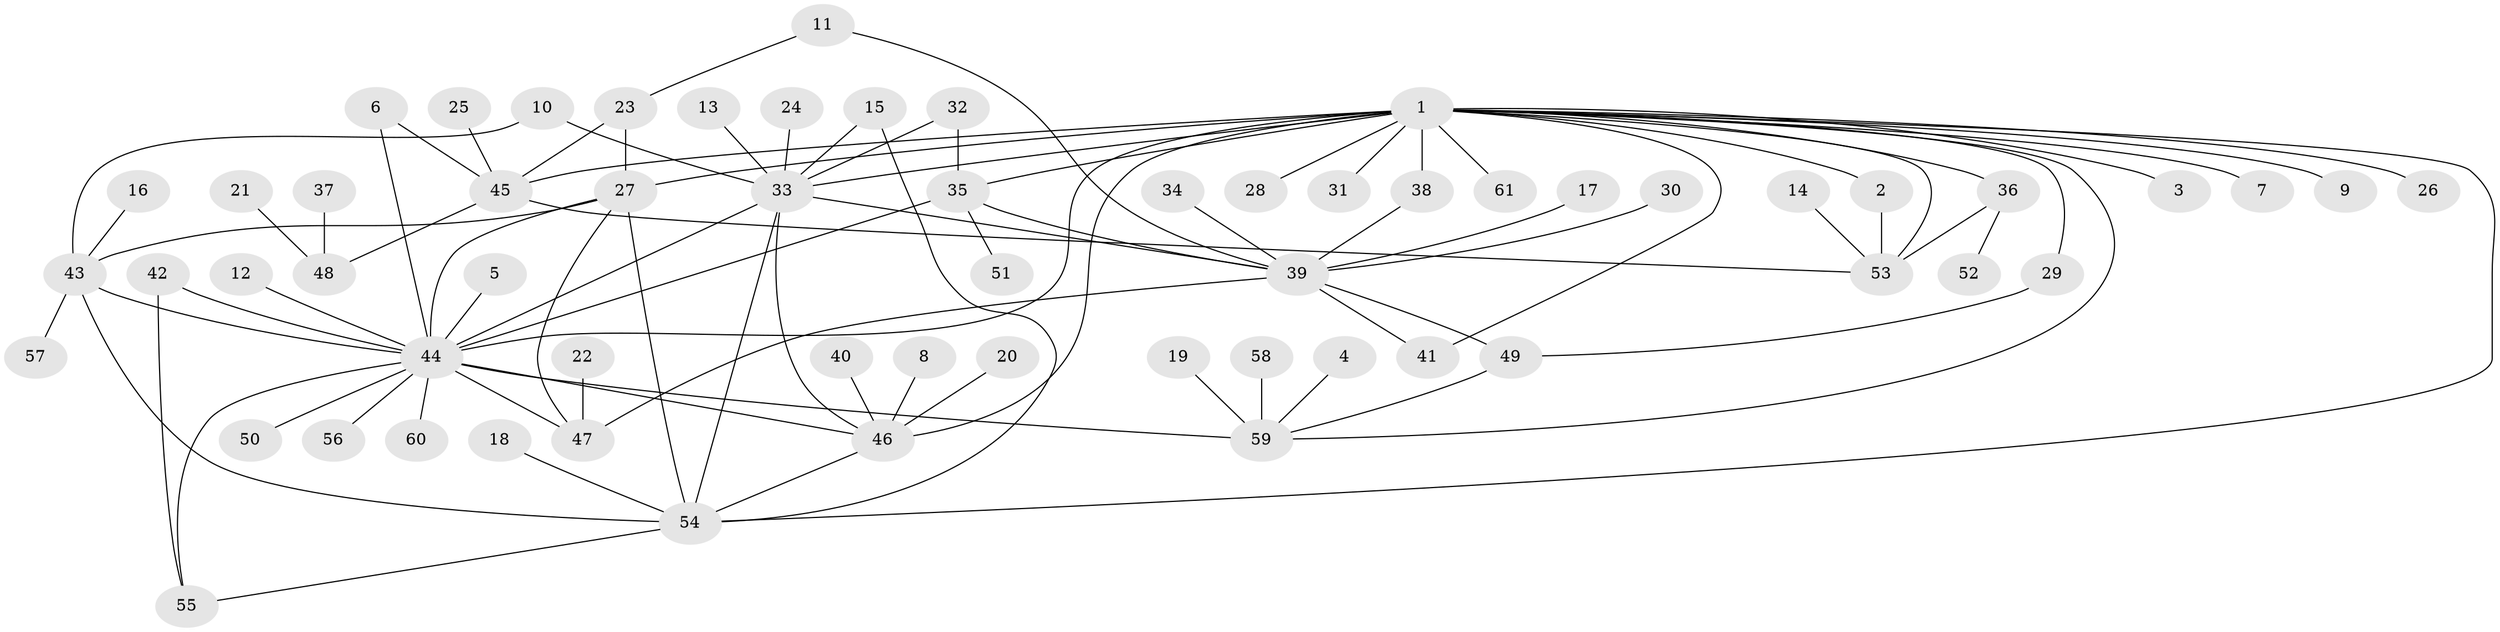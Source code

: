 // original degree distribution, {1: 0.5, 29: 0.00847457627118644, 3: 0.0847457627118644, 8: 0.01694915254237288, 17: 0.00847457627118644, 2: 0.2033898305084746, 4: 0.09322033898305085, 11: 0.00847457627118644, 5: 0.03389830508474576, 7: 0.025423728813559324, 9: 0.00847457627118644, 6: 0.00847457627118644}
// Generated by graph-tools (version 1.1) at 2025/26/03/09/25 03:26:01]
// undirected, 61 vertices, 89 edges
graph export_dot {
graph [start="1"]
  node [color=gray90,style=filled];
  1;
  2;
  3;
  4;
  5;
  6;
  7;
  8;
  9;
  10;
  11;
  12;
  13;
  14;
  15;
  16;
  17;
  18;
  19;
  20;
  21;
  22;
  23;
  24;
  25;
  26;
  27;
  28;
  29;
  30;
  31;
  32;
  33;
  34;
  35;
  36;
  37;
  38;
  39;
  40;
  41;
  42;
  43;
  44;
  45;
  46;
  47;
  48;
  49;
  50;
  51;
  52;
  53;
  54;
  55;
  56;
  57;
  58;
  59;
  60;
  61;
  1 -- 2 [weight=1.0];
  1 -- 3 [weight=1.0];
  1 -- 7 [weight=1.0];
  1 -- 9 [weight=1.0];
  1 -- 26 [weight=1.0];
  1 -- 27 [weight=2.0];
  1 -- 28 [weight=1.0];
  1 -- 29 [weight=1.0];
  1 -- 31 [weight=1.0];
  1 -- 33 [weight=2.0];
  1 -- 35 [weight=2.0];
  1 -- 36 [weight=1.0];
  1 -- 38 [weight=1.0];
  1 -- 41 [weight=1.0];
  1 -- 44 [weight=1.0];
  1 -- 45 [weight=1.0];
  1 -- 46 [weight=2.0];
  1 -- 53 [weight=1.0];
  1 -- 54 [weight=1.0];
  1 -- 59 [weight=1.0];
  1 -- 61 [weight=1.0];
  2 -- 53 [weight=1.0];
  4 -- 59 [weight=1.0];
  5 -- 44 [weight=1.0];
  6 -- 44 [weight=1.0];
  6 -- 45 [weight=1.0];
  8 -- 46 [weight=1.0];
  10 -- 33 [weight=1.0];
  10 -- 43 [weight=1.0];
  11 -- 23 [weight=1.0];
  11 -- 39 [weight=1.0];
  12 -- 44 [weight=1.0];
  13 -- 33 [weight=1.0];
  14 -- 53 [weight=1.0];
  15 -- 33 [weight=1.0];
  15 -- 54 [weight=1.0];
  16 -- 43 [weight=1.0];
  17 -- 39 [weight=1.0];
  18 -- 54 [weight=1.0];
  19 -- 59 [weight=1.0];
  20 -- 46 [weight=1.0];
  21 -- 48 [weight=1.0];
  22 -- 47 [weight=1.0];
  23 -- 27 [weight=1.0];
  23 -- 45 [weight=1.0];
  24 -- 33 [weight=1.0];
  25 -- 45 [weight=1.0];
  27 -- 43 [weight=1.0];
  27 -- 44 [weight=1.0];
  27 -- 47 [weight=1.0];
  27 -- 54 [weight=1.0];
  29 -- 49 [weight=1.0];
  30 -- 39 [weight=1.0];
  32 -- 33 [weight=1.0];
  32 -- 35 [weight=1.0];
  33 -- 39 [weight=1.0];
  33 -- 44 [weight=1.0];
  33 -- 46 [weight=1.0];
  33 -- 54 [weight=2.0];
  34 -- 39 [weight=1.0];
  35 -- 39 [weight=1.0];
  35 -- 44 [weight=1.0];
  35 -- 51 [weight=1.0];
  36 -- 52 [weight=1.0];
  36 -- 53 [weight=1.0];
  37 -- 48 [weight=1.0];
  38 -- 39 [weight=1.0];
  39 -- 41 [weight=1.0];
  39 -- 47 [weight=1.0];
  39 -- 49 [weight=1.0];
  40 -- 46 [weight=1.0];
  42 -- 44 [weight=1.0];
  42 -- 55 [weight=1.0];
  43 -- 44 [weight=1.0];
  43 -- 54 [weight=1.0];
  43 -- 57 [weight=1.0];
  44 -- 46 [weight=1.0];
  44 -- 47 [weight=1.0];
  44 -- 50 [weight=1.0];
  44 -- 55 [weight=1.0];
  44 -- 56 [weight=1.0];
  44 -- 59 [weight=2.0];
  44 -- 60 [weight=1.0];
  45 -- 48 [weight=1.0];
  45 -- 53 [weight=1.0];
  46 -- 54 [weight=1.0];
  49 -- 59 [weight=1.0];
  54 -- 55 [weight=1.0];
  58 -- 59 [weight=1.0];
}
